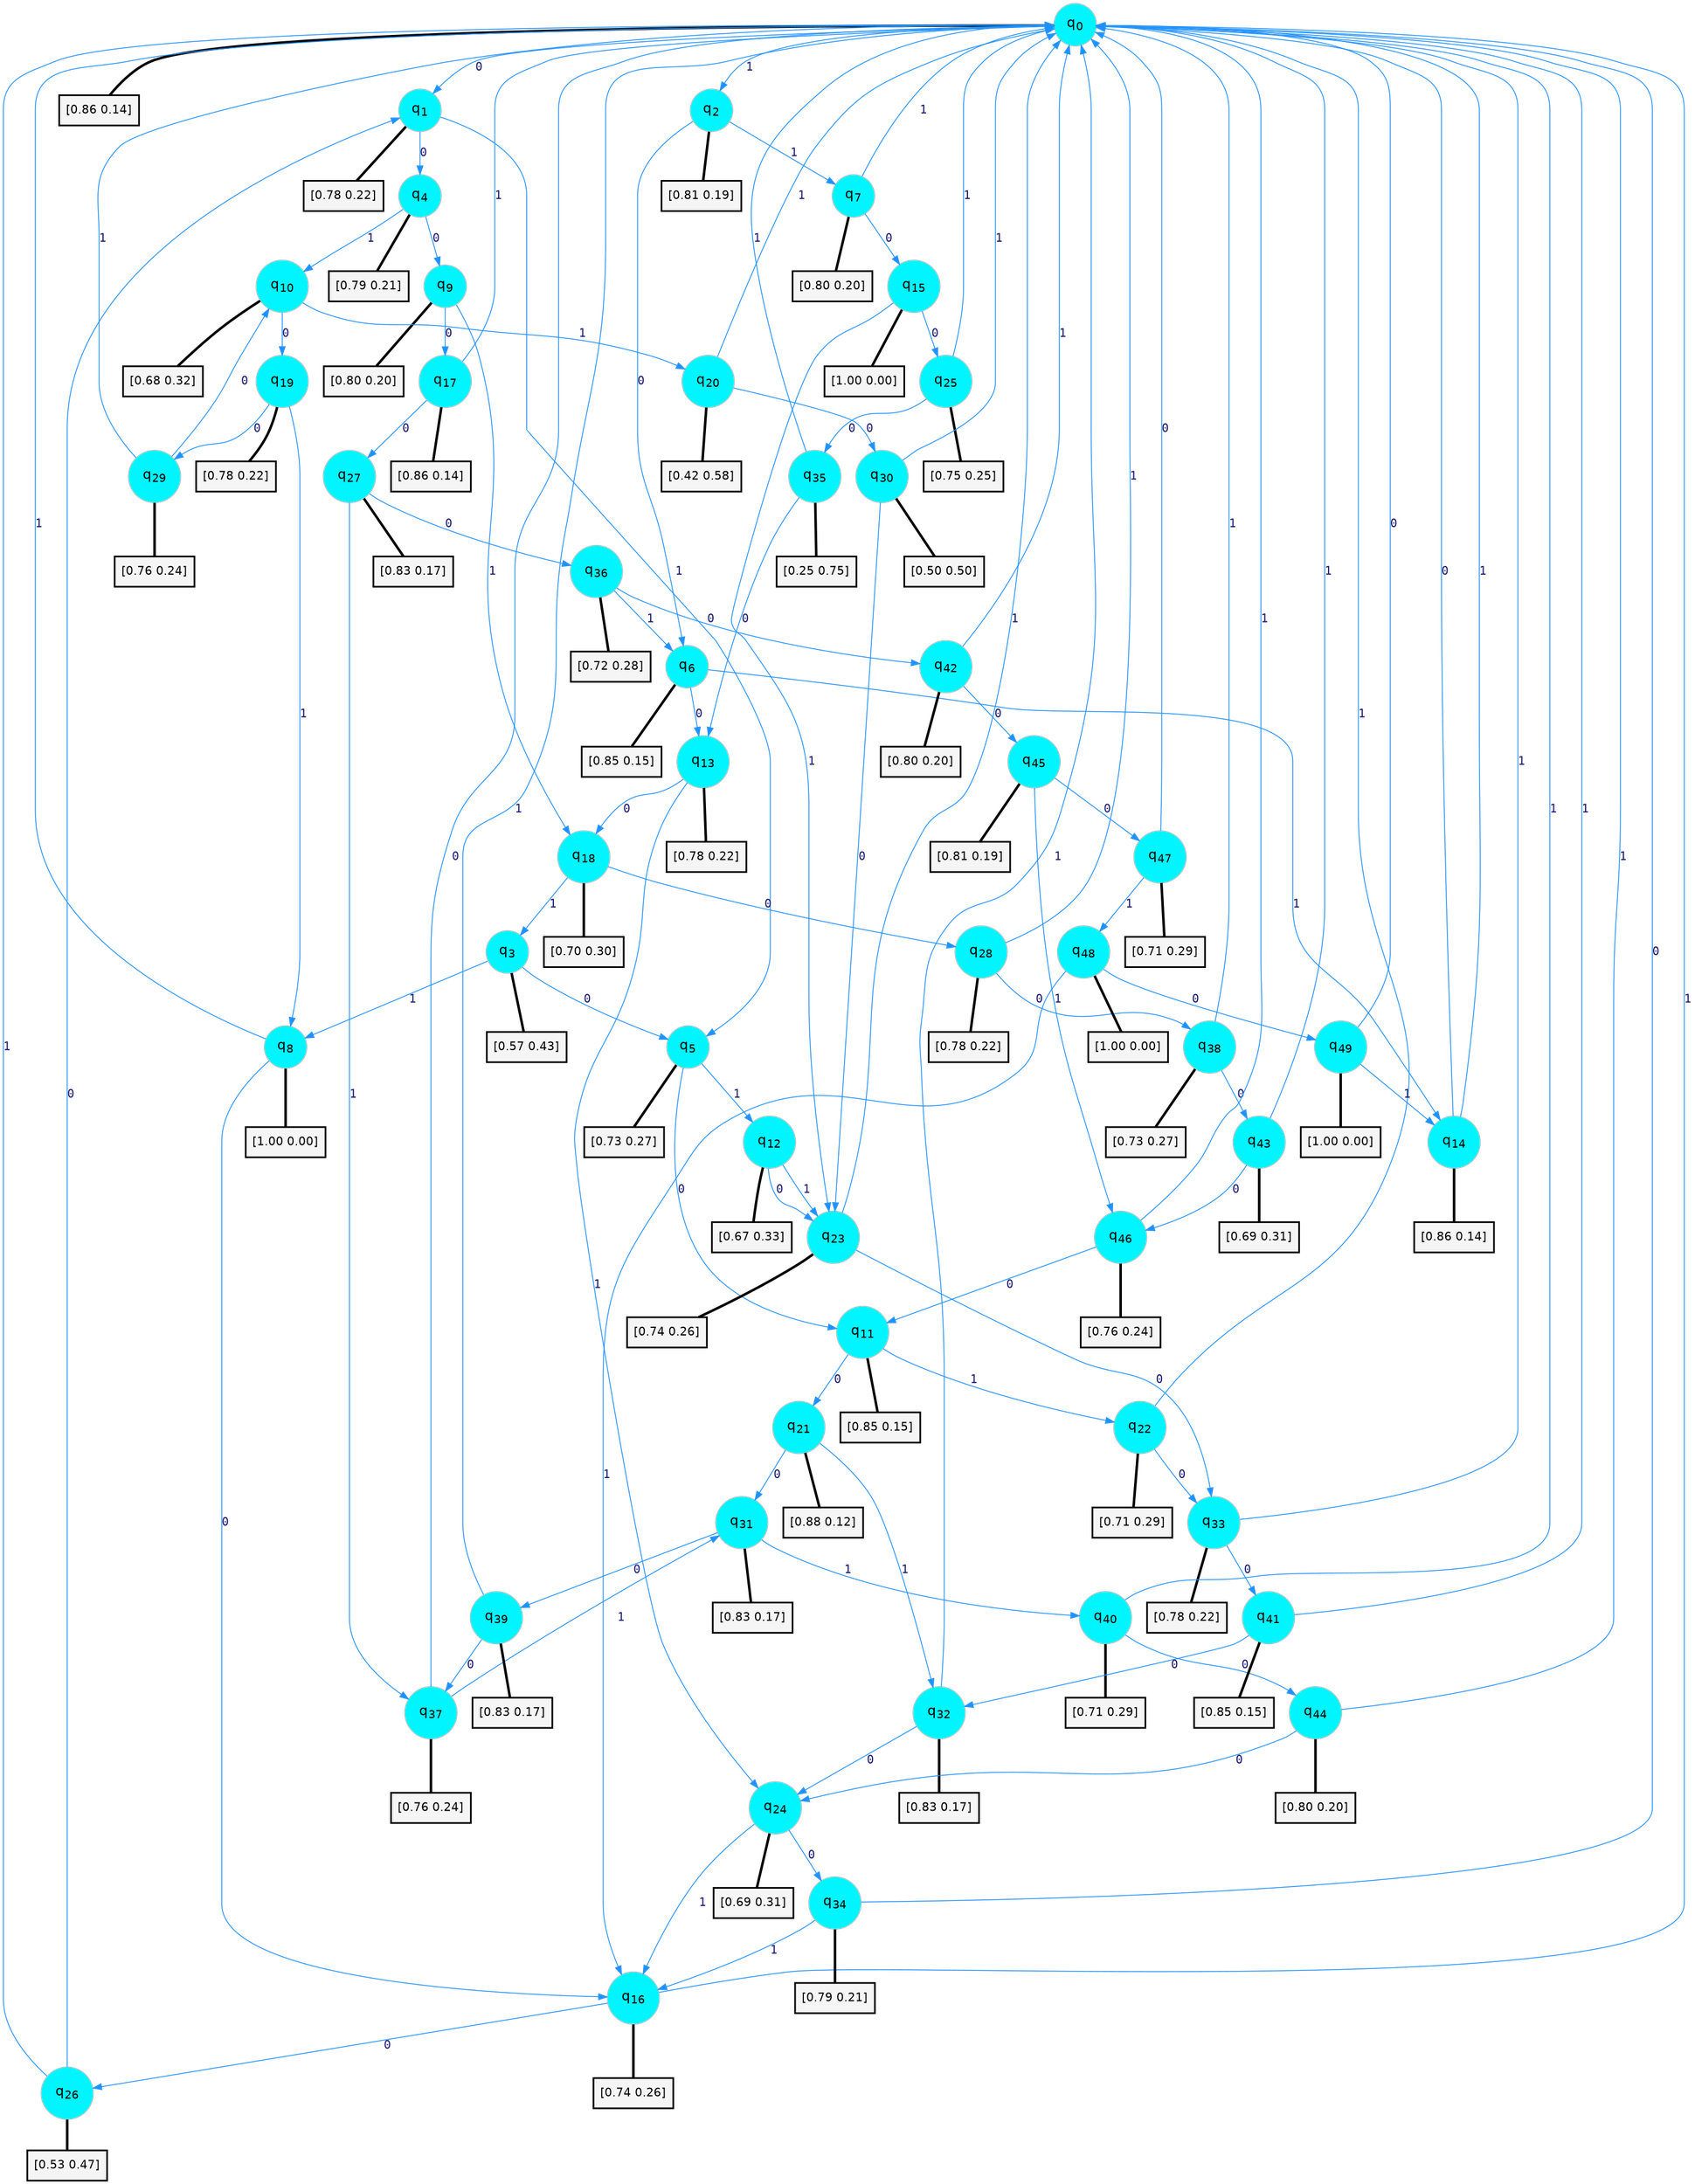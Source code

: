 digraph G {
graph [
bgcolor=transparent, dpi=300, rankdir=TD, size="40,25"];
node [
color=gray, fillcolor=turquoise1, fontcolor=black, fontname=Helvetica, fontsize=16, fontweight=bold, shape=circle, style=filled];
edge [
arrowsize=1, color=dodgerblue1, fontcolor=midnightblue, fontname=courier, fontweight=bold, penwidth=1, style=solid, weight=20];
0[label=<q<SUB>0</SUB>>];
1[label=<q<SUB>1</SUB>>];
2[label=<q<SUB>2</SUB>>];
3[label=<q<SUB>3</SUB>>];
4[label=<q<SUB>4</SUB>>];
5[label=<q<SUB>5</SUB>>];
6[label=<q<SUB>6</SUB>>];
7[label=<q<SUB>7</SUB>>];
8[label=<q<SUB>8</SUB>>];
9[label=<q<SUB>9</SUB>>];
10[label=<q<SUB>10</SUB>>];
11[label=<q<SUB>11</SUB>>];
12[label=<q<SUB>12</SUB>>];
13[label=<q<SUB>13</SUB>>];
14[label=<q<SUB>14</SUB>>];
15[label=<q<SUB>15</SUB>>];
16[label=<q<SUB>16</SUB>>];
17[label=<q<SUB>17</SUB>>];
18[label=<q<SUB>18</SUB>>];
19[label=<q<SUB>19</SUB>>];
20[label=<q<SUB>20</SUB>>];
21[label=<q<SUB>21</SUB>>];
22[label=<q<SUB>22</SUB>>];
23[label=<q<SUB>23</SUB>>];
24[label=<q<SUB>24</SUB>>];
25[label=<q<SUB>25</SUB>>];
26[label=<q<SUB>26</SUB>>];
27[label=<q<SUB>27</SUB>>];
28[label=<q<SUB>28</SUB>>];
29[label=<q<SUB>29</SUB>>];
30[label=<q<SUB>30</SUB>>];
31[label=<q<SUB>31</SUB>>];
32[label=<q<SUB>32</SUB>>];
33[label=<q<SUB>33</SUB>>];
34[label=<q<SUB>34</SUB>>];
35[label=<q<SUB>35</SUB>>];
36[label=<q<SUB>36</SUB>>];
37[label=<q<SUB>37</SUB>>];
38[label=<q<SUB>38</SUB>>];
39[label=<q<SUB>39</SUB>>];
40[label=<q<SUB>40</SUB>>];
41[label=<q<SUB>41</SUB>>];
42[label=<q<SUB>42</SUB>>];
43[label=<q<SUB>43</SUB>>];
44[label=<q<SUB>44</SUB>>];
45[label=<q<SUB>45</SUB>>];
46[label=<q<SUB>46</SUB>>];
47[label=<q<SUB>47</SUB>>];
48[label=<q<SUB>48</SUB>>];
49[label=<q<SUB>49</SUB>>];
50[label="[0.86 0.14]", shape=box,fontcolor=black, fontname=Helvetica, fontsize=14, penwidth=2, fillcolor=whitesmoke,color=black];
51[label="[0.78 0.22]", shape=box,fontcolor=black, fontname=Helvetica, fontsize=14, penwidth=2, fillcolor=whitesmoke,color=black];
52[label="[0.81 0.19]", shape=box,fontcolor=black, fontname=Helvetica, fontsize=14, penwidth=2, fillcolor=whitesmoke,color=black];
53[label="[0.57 0.43]", shape=box,fontcolor=black, fontname=Helvetica, fontsize=14, penwidth=2, fillcolor=whitesmoke,color=black];
54[label="[0.79 0.21]", shape=box,fontcolor=black, fontname=Helvetica, fontsize=14, penwidth=2, fillcolor=whitesmoke,color=black];
55[label="[0.73 0.27]", shape=box,fontcolor=black, fontname=Helvetica, fontsize=14, penwidth=2, fillcolor=whitesmoke,color=black];
56[label="[0.85 0.15]", shape=box,fontcolor=black, fontname=Helvetica, fontsize=14, penwidth=2, fillcolor=whitesmoke,color=black];
57[label="[0.80 0.20]", shape=box,fontcolor=black, fontname=Helvetica, fontsize=14, penwidth=2, fillcolor=whitesmoke,color=black];
58[label="[1.00 0.00]", shape=box,fontcolor=black, fontname=Helvetica, fontsize=14, penwidth=2, fillcolor=whitesmoke,color=black];
59[label="[0.80 0.20]", shape=box,fontcolor=black, fontname=Helvetica, fontsize=14, penwidth=2, fillcolor=whitesmoke,color=black];
60[label="[0.68 0.32]", shape=box,fontcolor=black, fontname=Helvetica, fontsize=14, penwidth=2, fillcolor=whitesmoke,color=black];
61[label="[0.85 0.15]", shape=box,fontcolor=black, fontname=Helvetica, fontsize=14, penwidth=2, fillcolor=whitesmoke,color=black];
62[label="[0.67 0.33]", shape=box,fontcolor=black, fontname=Helvetica, fontsize=14, penwidth=2, fillcolor=whitesmoke,color=black];
63[label="[0.78 0.22]", shape=box,fontcolor=black, fontname=Helvetica, fontsize=14, penwidth=2, fillcolor=whitesmoke,color=black];
64[label="[0.86 0.14]", shape=box,fontcolor=black, fontname=Helvetica, fontsize=14, penwidth=2, fillcolor=whitesmoke,color=black];
65[label="[1.00 0.00]", shape=box,fontcolor=black, fontname=Helvetica, fontsize=14, penwidth=2, fillcolor=whitesmoke,color=black];
66[label="[0.74 0.26]", shape=box,fontcolor=black, fontname=Helvetica, fontsize=14, penwidth=2, fillcolor=whitesmoke,color=black];
67[label="[0.86 0.14]", shape=box,fontcolor=black, fontname=Helvetica, fontsize=14, penwidth=2, fillcolor=whitesmoke,color=black];
68[label="[0.70 0.30]", shape=box,fontcolor=black, fontname=Helvetica, fontsize=14, penwidth=2, fillcolor=whitesmoke,color=black];
69[label="[0.78 0.22]", shape=box,fontcolor=black, fontname=Helvetica, fontsize=14, penwidth=2, fillcolor=whitesmoke,color=black];
70[label="[0.42 0.58]", shape=box,fontcolor=black, fontname=Helvetica, fontsize=14, penwidth=2, fillcolor=whitesmoke,color=black];
71[label="[0.88 0.12]", shape=box,fontcolor=black, fontname=Helvetica, fontsize=14, penwidth=2, fillcolor=whitesmoke,color=black];
72[label="[0.71 0.29]", shape=box,fontcolor=black, fontname=Helvetica, fontsize=14, penwidth=2, fillcolor=whitesmoke,color=black];
73[label="[0.74 0.26]", shape=box,fontcolor=black, fontname=Helvetica, fontsize=14, penwidth=2, fillcolor=whitesmoke,color=black];
74[label="[0.69 0.31]", shape=box,fontcolor=black, fontname=Helvetica, fontsize=14, penwidth=2, fillcolor=whitesmoke,color=black];
75[label="[0.75 0.25]", shape=box,fontcolor=black, fontname=Helvetica, fontsize=14, penwidth=2, fillcolor=whitesmoke,color=black];
76[label="[0.53 0.47]", shape=box,fontcolor=black, fontname=Helvetica, fontsize=14, penwidth=2, fillcolor=whitesmoke,color=black];
77[label="[0.83 0.17]", shape=box,fontcolor=black, fontname=Helvetica, fontsize=14, penwidth=2, fillcolor=whitesmoke,color=black];
78[label="[0.78 0.22]", shape=box,fontcolor=black, fontname=Helvetica, fontsize=14, penwidth=2, fillcolor=whitesmoke,color=black];
79[label="[0.76 0.24]", shape=box,fontcolor=black, fontname=Helvetica, fontsize=14, penwidth=2, fillcolor=whitesmoke,color=black];
80[label="[0.50 0.50]", shape=box,fontcolor=black, fontname=Helvetica, fontsize=14, penwidth=2, fillcolor=whitesmoke,color=black];
81[label="[0.83 0.17]", shape=box,fontcolor=black, fontname=Helvetica, fontsize=14, penwidth=2, fillcolor=whitesmoke,color=black];
82[label="[0.83 0.17]", shape=box,fontcolor=black, fontname=Helvetica, fontsize=14, penwidth=2, fillcolor=whitesmoke,color=black];
83[label="[0.78 0.22]", shape=box,fontcolor=black, fontname=Helvetica, fontsize=14, penwidth=2, fillcolor=whitesmoke,color=black];
84[label="[0.79 0.21]", shape=box,fontcolor=black, fontname=Helvetica, fontsize=14, penwidth=2, fillcolor=whitesmoke,color=black];
85[label="[0.25 0.75]", shape=box,fontcolor=black, fontname=Helvetica, fontsize=14, penwidth=2, fillcolor=whitesmoke,color=black];
86[label="[0.72 0.28]", shape=box,fontcolor=black, fontname=Helvetica, fontsize=14, penwidth=2, fillcolor=whitesmoke,color=black];
87[label="[0.76 0.24]", shape=box,fontcolor=black, fontname=Helvetica, fontsize=14, penwidth=2, fillcolor=whitesmoke,color=black];
88[label="[0.73 0.27]", shape=box,fontcolor=black, fontname=Helvetica, fontsize=14, penwidth=2, fillcolor=whitesmoke,color=black];
89[label="[0.83 0.17]", shape=box,fontcolor=black, fontname=Helvetica, fontsize=14, penwidth=2, fillcolor=whitesmoke,color=black];
90[label="[0.71 0.29]", shape=box,fontcolor=black, fontname=Helvetica, fontsize=14, penwidth=2, fillcolor=whitesmoke,color=black];
91[label="[0.85 0.15]", shape=box,fontcolor=black, fontname=Helvetica, fontsize=14, penwidth=2, fillcolor=whitesmoke,color=black];
92[label="[0.80 0.20]", shape=box,fontcolor=black, fontname=Helvetica, fontsize=14, penwidth=2, fillcolor=whitesmoke,color=black];
93[label="[0.69 0.31]", shape=box,fontcolor=black, fontname=Helvetica, fontsize=14, penwidth=2, fillcolor=whitesmoke,color=black];
94[label="[0.80 0.20]", shape=box,fontcolor=black, fontname=Helvetica, fontsize=14, penwidth=2, fillcolor=whitesmoke,color=black];
95[label="[0.81 0.19]", shape=box,fontcolor=black, fontname=Helvetica, fontsize=14, penwidth=2, fillcolor=whitesmoke,color=black];
96[label="[0.76 0.24]", shape=box,fontcolor=black, fontname=Helvetica, fontsize=14, penwidth=2, fillcolor=whitesmoke,color=black];
97[label="[0.71 0.29]", shape=box,fontcolor=black, fontname=Helvetica, fontsize=14, penwidth=2, fillcolor=whitesmoke,color=black];
98[label="[1.00 0.00]", shape=box,fontcolor=black, fontname=Helvetica, fontsize=14, penwidth=2, fillcolor=whitesmoke,color=black];
99[label="[1.00 0.00]", shape=box,fontcolor=black, fontname=Helvetica, fontsize=14, penwidth=2, fillcolor=whitesmoke,color=black];
0->1 [label=0];
0->2 [label=1];
0->50 [arrowhead=none, penwidth=3,color=black];
1->4 [label=0];
1->5 [label=1];
1->51 [arrowhead=none, penwidth=3,color=black];
2->6 [label=0];
2->7 [label=1];
2->52 [arrowhead=none, penwidth=3,color=black];
3->5 [label=0];
3->8 [label=1];
3->53 [arrowhead=none, penwidth=3,color=black];
4->9 [label=0];
4->10 [label=1];
4->54 [arrowhead=none, penwidth=3,color=black];
5->11 [label=0];
5->12 [label=1];
5->55 [arrowhead=none, penwidth=3,color=black];
6->13 [label=0];
6->14 [label=1];
6->56 [arrowhead=none, penwidth=3,color=black];
7->15 [label=0];
7->0 [label=1];
7->57 [arrowhead=none, penwidth=3,color=black];
8->16 [label=0];
8->0 [label=1];
8->58 [arrowhead=none, penwidth=3,color=black];
9->17 [label=0];
9->18 [label=1];
9->59 [arrowhead=none, penwidth=3,color=black];
10->19 [label=0];
10->20 [label=1];
10->60 [arrowhead=none, penwidth=3,color=black];
11->21 [label=0];
11->22 [label=1];
11->61 [arrowhead=none, penwidth=3,color=black];
12->23 [label=0];
12->23 [label=1];
12->62 [arrowhead=none, penwidth=3,color=black];
13->18 [label=0];
13->24 [label=1];
13->63 [arrowhead=none, penwidth=3,color=black];
14->0 [label=0];
14->0 [label=1];
14->64 [arrowhead=none, penwidth=3,color=black];
15->25 [label=0];
15->23 [label=1];
15->65 [arrowhead=none, penwidth=3,color=black];
16->26 [label=0];
16->0 [label=1];
16->66 [arrowhead=none, penwidth=3,color=black];
17->27 [label=0];
17->0 [label=1];
17->67 [arrowhead=none, penwidth=3,color=black];
18->28 [label=0];
18->3 [label=1];
18->68 [arrowhead=none, penwidth=3,color=black];
19->29 [label=0];
19->8 [label=1];
19->69 [arrowhead=none, penwidth=3,color=black];
20->30 [label=0];
20->0 [label=1];
20->70 [arrowhead=none, penwidth=3,color=black];
21->31 [label=0];
21->32 [label=1];
21->71 [arrowhead=none, penwidth=3,color=black];
22->33 [label=0];
22->0 [label=1];
22->72 [arrowhead=none, penwidth=3,color=black];
23->33 [label=0];
23->0 [label=1];
23->73 [arrowhead=none, penwidth=3,color=black];
24->34 [label=0];
24->16 [label=1];
24->74 [arrowhead=none, penwidth=3,color=black];
25->35 [label=0];
25->0 [label=1];
25->75 [arrowhead=none, penwidth=3,color=black];
26->1 [label=0];
26->0 [label=1];
26->76 [arrowhead=none, penwidth=3,color=black];
27->36 [label=0];
27->37 [label=1];
27->77 [arrowhead=none, penwidth=3,color=black];
28->38 [label=0];
28->0 [label=1];
28->78 [arrowhead=none, penwidth=3,color=black];
29->10 [label=0];
29->0 [label=1];
29->79 [arrowhead=none, penwidth=3,color=black];
30->23 [label=0];
30->0 [label=1];
30->80 [arrowhead=none, penwidth=3,color=black];
31->39 [label=0];
31->40 [label=1];
31->81 [arrowhead=none, penwidth=3,color=black];
32->24 [label=0];
32->0 [label=1];
32->82 [arrowhead=none, penwidth=3,color=black];
33->41 [label=0];
33->0 [label=1];
33->83 [arrowhead=none, penwidth=3,color=black];
34->0 [label=0];
34->16 [label=1];
34->84 [arrowhead=none, penwidth=3,color=black];
35->13 [label=0];
35->0 [label=1];
35->85 [arrowhead=none, penwidth=3,color=black];
36->42 [label=0];
36->6 [label=1];
36->86 [arrowhead=none, penwidth=3,color=black];
37->0 [label=0];
37->31 [label=1];
37->87 [arrowhead=none, penwidth=3,color=black];
38->43 [label=0];
38->0 [label=1];
38->88 [arrowhead=none, penwidth=3,color=black];
39->37 [label=0];
39->0 [label=1];
39->89 [arrowhead=none, penwidth=3,color=black];
40->44 [label=0];
40->0 [label=1];
40->90 [arrowhead=none, penwidth=3,color=black];
41->32 [label=0];
41->0 [label=1];
41->91 [arrowhead=none, penwidth=3,color=black];
42->45 [label=0];
42->0 [label=1];
42->92 [arrowhead=none, penwidth=3,color=black];
43->46 [label=0];
43->0 [label=1];
43->93 [arrowhead=none, penwidth=3,color=black];
44->24 [label=0];
44->0 [label=1];
44->94 [arrowhead=none, penwidth=3,color=black];
45->47 [label=0];
45->46 [label=1];
45->95 [arrowhead=none, penwidth=3,color=black];
46->11 [label=0];
46->0 [label=1];
46->96 [arrowhead=none, penwidth=3,color=black];
47->0 [label=0];
47->48 [label=1];
47->97 [arrowhead=none, penwidth=3,color=black];
48->49 [label=0];
48->16 [label=1];
48->98 [arrowhead=none, penwidth=3,color=black];
49->0 [label=0];
49->14 [label=1];
49->99 [arrowhead=none, penwidth=3,color=black];
}
